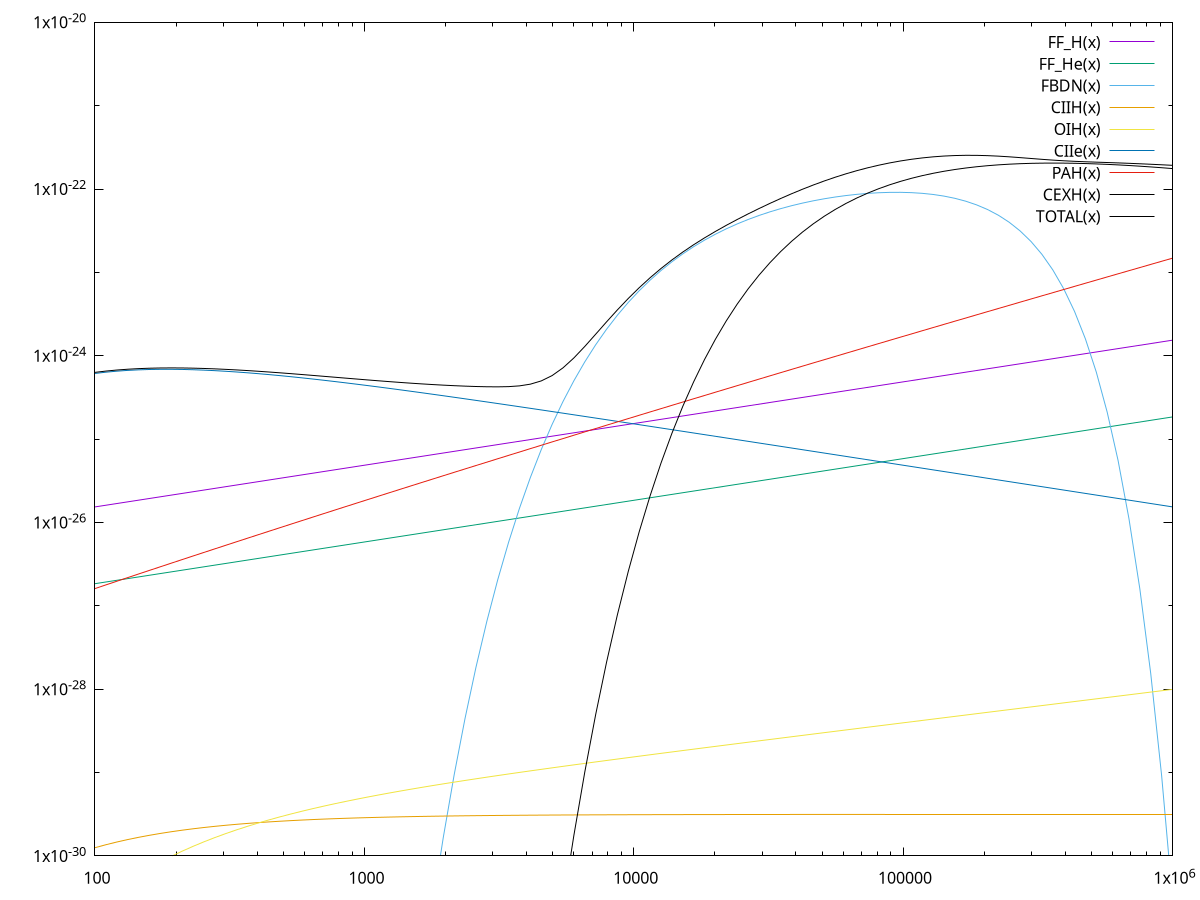 
set xrange [100:1e6]
set yrange [1e-30:1e-20]
set log xy
FF_H(x)=1.4e-27*sqrt(x)*ni*ne
FF_He(x)=1.68e-27*0.1*sqrt(x)*ni*ne
FBDN(x)=1.42e-22*exp(-33610.0/x -(2180.0*2180.0/x/x)) *ni*ne*exp(-x*x/5.0e10)
CIIH(x)= 3.15e-27*exp(-92.0/x)*nn*nH
OIH(x)=3.96e-28*exp(0.4*log(x)-228.0/x)*nn*nH
CIIe(x)= 1.4e-23*exp(-0.5*log(x)-92.0/x)*ne*nH
PAH(x)=3.02e-30*exp(0.94*log(x) +0.74*x**(-0.068)*log(3.4*sqrt(x)/ne))*ne*nH
CEXH(x) = 7.5e-19*exp(-118348.0/x)*ne*nn/(1.0+sqrt(1.0e-5*x))
TOTAL(x)=FF_H(x)+ FF_He(x)+ FBDN(x)+ CIIH(x)+ OIH(x)+ CIIe(x)+ PAH(x) +CEXH(x)

nH=1.0; ni=0.999*nH; ne=1.1*ni; nn=nH-ni;
plot FF_H(x), FF_He(x), FBDN(x), CIIH(x), OIH(x), CIIe(x), PAH(x), CEXH(x), TOTAL(x) w l lt -1
pause -1
nH=1.0; ni=0.1*nH; ne=1.1*ni; nn=nH-ni;
plot FF_H(x), FF_He(x), FBDN(x), CIIH(x), OIH(x), CIIe(x), PAH(x), CEXH(x), TOTAL(x) w l lt -1
pause -1
quit


